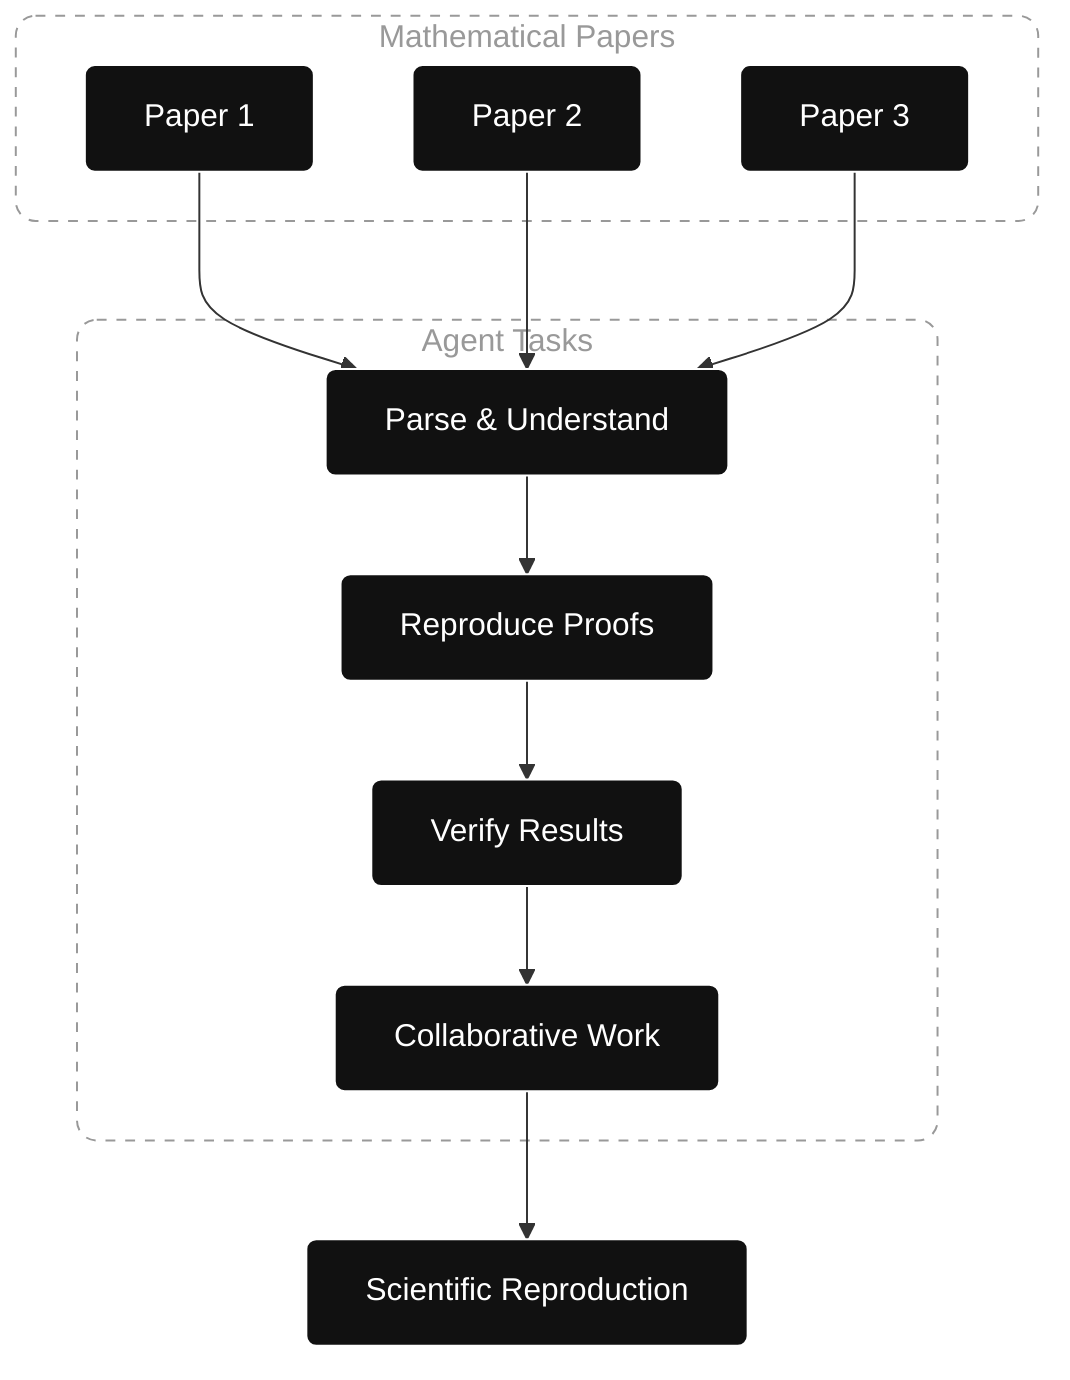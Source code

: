 flowchart TD
    P1[Paper 1] --> PA[Parse & Understand]
    P2[Paper 2] --> PA
    P3[Paper 3] --> PA
    
    PA --> RP[Reproduce Proofs]
    RP --> VR[Verify Results]
    VR --> CW[Collaborative Work]
    
    CW --> SR[Scientific Reproduction]

    subgraph MP[Mathematical Papers]
        P1
        P2
        P3
    end
    
    subgraph AT[Agent Tasks]
        PA
        RP
        VR
        CW
    end

    %% Sleek black design with white accents
    classDef default fill:#111,stroke:#fff,color:#fff,stroke-width:1px,rx:5,ry:5
    classDef container fill:transparent,stroke:#999,stroke-width:1px,stroke-dasharray:5 5,color:#999,rx:10,ry:10

    class MP container
    class AT container